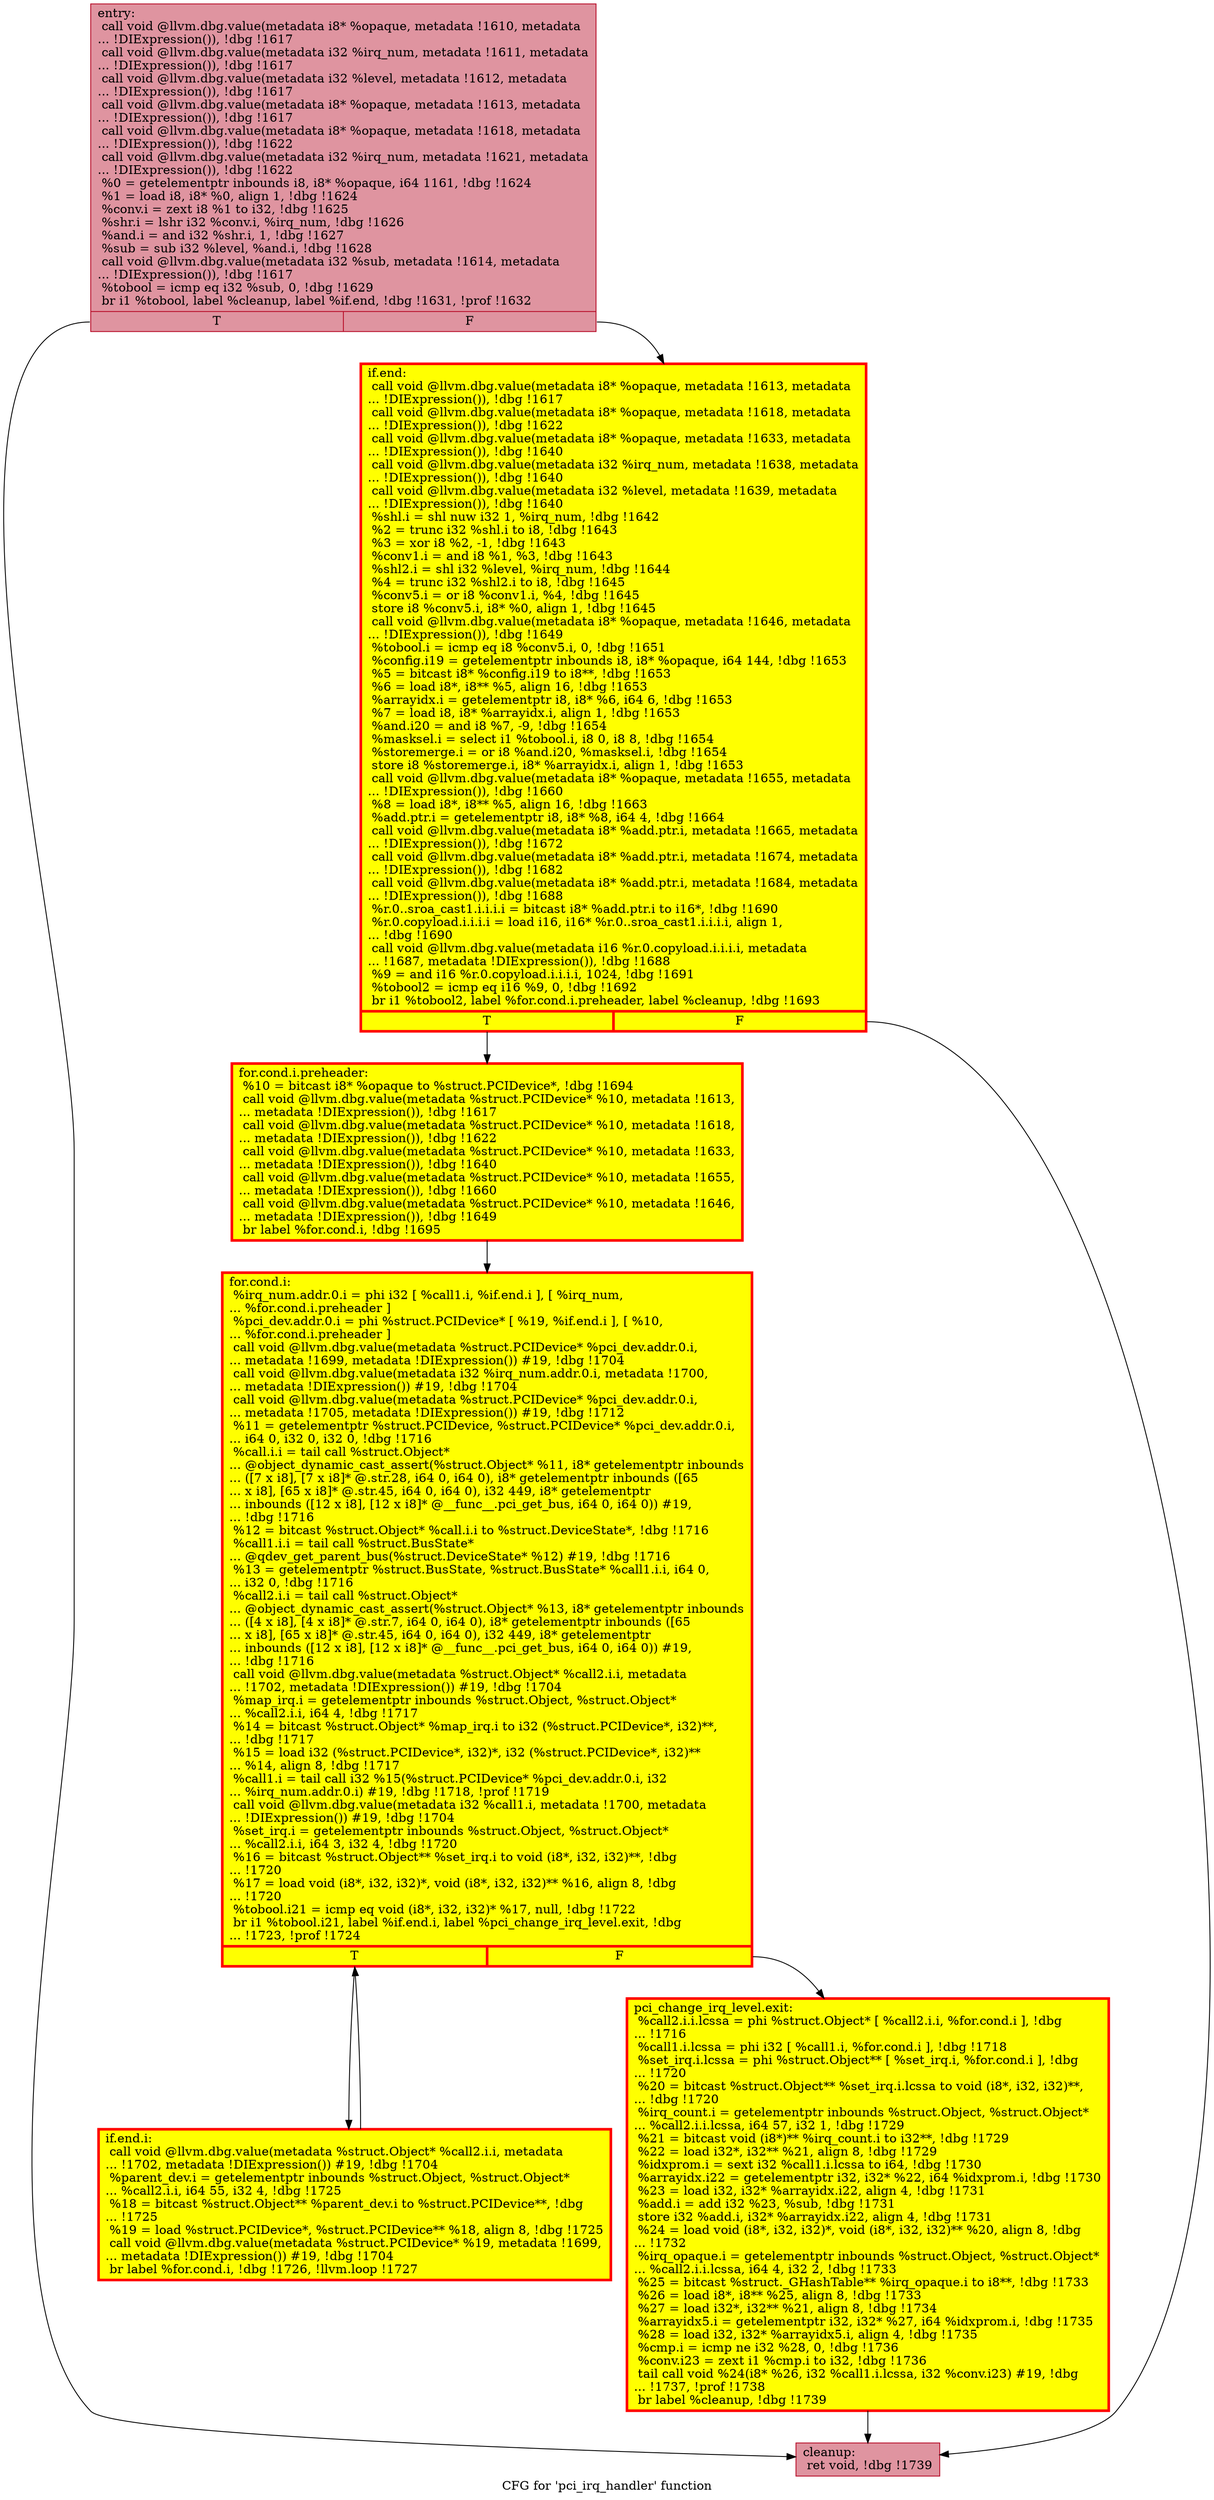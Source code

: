 digraph "CFG for 'pci_irq_handler' function" {
	label="CFG for 'pci_irq_handler' function";

	Node0x55ff9e4c3b50 [shape=record,color="#b70d28ff", style=filled, fillcolor="#b70d2870",label="{entry:\l  call void @llvm.dbg.value(metadata i8* %opaque, metadata !1610, metadata\l... !DIExpression()), !dbg !1617\l  call void @llvm.dbg.value(metadata i32 %irq_num, metadata !1611, metadata\l... !DIExpression()), !dbg !1617\l  call void @llvm.dbg.value(metadata i32 %level, metadata !1612, metadata\l... !DIExpression()), !dbg !1617\l  call void @llvm.dbg.value(metadata i8* %opaque, metadata !1613, metadata\l... !DIExpression()), !dbg !1617\l  call void @llvm.dbg.value(metadata i8* %opaque, metadata !1618, metadata\l... !DIExpression()), !dbg !1622\l  call void @llvm.dbg.value(metadata i32 %irq_num, metadata !1621, metadata\l... !DIExpression()), !dbg !1622\l  %0 = getelementptr inbounds i8, i8* %opaque, i64 1161, !dbg !1624\l  %1 = load i8, i8* %0, align 1, !dbg !1624\l  %conv.i = zext i8 %1 to i32, !dbg !1625\l  %shr.i = lshr i32 %conv.i, %irq_num, !dbg !1626\l  %and.i = and i32 %shr.i, 1, !dbg !1627\l  %sub = sub i32 %level, %and.i, !dbg !1628\l  call void @llvm.dbg.value(metadata i32 %sub, metadata !1614, metadata\l... !DIExpression()), !dbg !1617\l  %tobool = icmp eq i32 %sub, 0, !dbg !1629\l  br i1 %tobool, label %cleanup, label %if.end, !dbg !1631, !prof !1632\l|{<s0>T|<s1>F}}"];
	Node0x55ff9e4c3b50:s0 -> Node0x55ff9ef848a0;
	Node0x55ff9e4c3b50:s1 -> Node0x55ff9ef84300;
	Node0x55ff9ef84300 [shape=record,penwidth=3.0, style="filled", color="red", fillcolor="yellow",label="{if.end:                                           \l  call void @llvm.dbg.value(metadata i8* %opaque, metadata !1613, metadata\l... !DIExpression()), !dbg !1617\l  call void @llvm.dbg.value(metadata i8* %opaque, metadata !1618, metadata\l... !DIExpression()), !dbg !1622\l  call void @llvm.dbg.value(metadata i8* %opaque, metadata !1633, metadata\l... !DIExpression()), !dbg !1640\l  call void @llvm.dbg.value(metadata i32 %irq_num, metadata !1638, metadata\l... !DIExpression()), !dbg !1640\l  call void @llvm.dbg.value(metadata i32 %level, metadata !1639, metadata\l... !DIExpression()), !dbg !1640\l  %shl.i = shl nuw i32 1, %irq_num, !dbg !1642\l  %2 = trunc i32 %shl.i to i8, !dbg !1643\l  %3 = xor i8 %2, -1, !dbg !1643\l  %conv1.i = and i8 %1, %3, !dbg !1643\l  %shl2.i = shl i32 %level, %irq_num, !dbg !1644\l  %4 = trunc i32 %shl2.i to i8, !dbg !1645\l  %conv5.i = or i8 %conv1.i, %4, !dbg !1645\l  store i8 %conv5.i, i8* %0, align 1, !dbg !1645\l  call void @llvm.dbg.value(metadata i8* %opaque, metadata !1646, metadata\l... !DIExpression()), !dbg !1649\l  %tobool.i = icmp eq i8 %conv5.i, 0, !dbg !1651\l  %config.i19 = getelementptr inbounds i8, i8* %opaque, i64 144, !dbg !1653\l  %5 = bitcast i8* %config.i19 to i8**, !dbg !1653\l  %6 = load i8*, i8** %5, align 16, !dbg !1653\l  %arrayidx.i = getelementptr i8, i8* %6, i64 6, !dbg !1653\l  %7 = load i8, i8* %arrayidx.i, align 1, !dbg !1653\l  %and.i20 = and i8 %7, -9, !dbg !1654\l  %masksel.i = select i1 %tobool.i, i8 0, i8 8, !dbg !1654\l  %storemerge.i = or i8 %and.i20, %masksel.i, !dbg !1654\l  store i8 %storemerge.i, i8* %arrayidx.i, align 1, !dbg !1653\l  call void @llvm.dbg.value(metadata i8* %opaque, metadata !1655, metadata\l... !DIExpression()), !dbg !1660\l  %8 = load i8*, i8** %5, align 16, !dbg !1663\l  %add.ptr.i = getelementptr i8, i8* %8, i64 4, !dbg !1664\l  call void @llvm.dbg.value(metadata i8* %add.ptr.i, metadata !1665, metadata\l... !DIExpression()), !dbg !1672\l  call void @llvm.dbg.value(metadata i8* %add.ptr.i, metadata !1674, metadata\l... !DIExpression()), !dbg !1682\l  call void @llvm.dbg.value(metadata i8* %add.ptr.i, metadata !1684, metadata\l... !DIExpression()), !dbg !1688\l  %r.0..sroa_cast1.i.i.i.i = bitcast i8* %add.ptr.i to i16*, !dbg !1690\l  %r.0.copyload.i.i.i.i = load i16, i16* %r.0..sroa_cast1.i.i.i.i, align 1,\l... !dbg !1690\l  call void @llvm.dbg.value(metadata i16 %r.0.copyload.i.i.i.i, metadata\l... !1687, metadata !DIExpression()), !dbg !1688\l  %9 = and i16 %r.0.copyload.i.i.i.i, 1024, !dbg !1691\l  %tobool2 = icmp eq i16 %9, 0, !dbg !1692\l  br i1 %tobool2, label %for.cond.i.preheader, label %cleanup, !dbg !1693\l|{<s0>T|<s1>F}}"];
	Node0x55ff9ef84300:s0 -> Node0x55ff9f1d30c0;
	Node0x55ff9ef84300:s1 -> Node0x55ff9ef848a0;
	Node0x55ff9f1d30c0 [shape=record,penwidth=3.0, style="filled", color="red", fillcolor="yellow",label="{for.cond.i.preheader:                             \l  %10 = bitcast i8* %opaque to %struct.PCIDevice*, !dbg !1694\l  call void @llvm.dbg.value(metadata %struct.PCIDevice* %10, metadata !1613,\l... metadata !DIExpression()), !dbg !1617\l  call void @llvm.dbg.value(metadata %struct.PCIDevice* %10, metadata !1618,\l... metadata !DIExpression()), !dbg !1622\l  call void @llvm.dbg.value(metadata %struct.PCIDevice* %10, metadata !1633,\l... metadata !DIExpression()), !dbg !1640\l  call void @llvm.dbg.value(metadata %struct.PCIDevice* %10, metadata !1655,\l... metadata !DIExpression()), !dbg !1660\l  call void @llvm.dbg.value(metadata %struct.PCIDevice* %10, metadata !1646,\l... metadata !DIExpression()), !dbg !1649\l  br label %for.cond.i, !dbg !1695\l}"];
	Node0x55ff9f1d30c0 -> Node0x55ff9f09e6a0;
	Node0x55ff9f09e6a0 [shape=record,penwidth=3.0, style="filled", color="red", fillcolor="yellow",label="{for.cond.i:                                       \l  %irq_num.addr.0.i = phi i32 [ %call1.i, %if.end.i ], [ %irq_num,\l... %for.cond.i.preheader ]\l  %pci_dev.addr.0.i = phi %struct.PCIDevice* [ %19, %if.end.i ], [ %10,\l... %for.cond.i.preheader ]\l  call void @llvm.dbg.value(metadata %struct.PCIDevice* %pci_dev.addr.0.i,\l... metadata !1699, metadata !DIExpression()) #19, !dbg !1704\l  call void @llvm.dbg.value(metadata i32 %irq_num.addr.0.i, metadata !1700,\l... metadata !DIExpression()) #19, !dbg !1704\l  call void @llvm.dbg.value(metadata %struct.PCIDevice* %pci_dev.addr.0.i,\l... metadata !1705, metadata !DIExpression()) #19, !dbg !1712\l  %11 = getelementptr %struct.PCIDevice, %struct.PCIDevice* %pci_dev.addr.0.i,\l... i64 0, i32 0, i32 0, !dbg !1716\l  %call.i.i = tail call %struct.Object*\l... @object_dynamic_cast_assert(%struct.Object* %11, i8* getelementptr inbounds\l... ([7 x i8], [7 x i8]* @.str.28, i64 0, i64 0), i8* getelementptr inbounds ([65\l... x i8], [65 x i8]* @.str.45, i64 0, i64 0), i32 449, i8* getelementptr\l... inbounds ([12 x i8], [12 x i8]* @__func__.pci_get_bus, i64 0, i64 0)) #19,\l... !dbg !1716\l  %12 = bitcast %struct.Object* %call.i.i to %struct.DeviceState*, !dbg !1716\l  %call1.i.i = tail call %struct.BusState*\l... @qdev_get_parent_bus(%struct.DeviceState* %12) #19, !dbg !1716\l  %13 = getelementptr %struct.BusState, %struct.BusState* %call1.i.i, i64 0,\l... i32 0, !dbg !1716\l  %call2.i.i = tail call %struct.Object*\l... @object_dynamic_cast_assert(%struct.Object* %13, i8* getelementptr inbounds\l... ([4 x i8], [4 x i8]* @.str.7, i64 0, i64 0), i8* getelementptr inbounds ([65\l... x i8], [65 x i8]* @.str.45, i64 0, i64 0), i32 449, i8* getelementptr\l... inbounds ([12 x i8], [12 x i8]* @__func__.pci_get_bus, i64 0, i64 0)) #19,\l... !dbg !1716\l  call void @llvm.dbg.value(metadata %struct.Object* %call2.i.i, metadata\l... !1702, metadata !DIExpression()) #19, !dbg !1704\l  %map_irq.i = getelementptr inbounds %struct.Object, %struct.Object*\l... %call2.i.i, i64 4, !dbg !1717\l  %14 = bitcast %struct.Object* %map_irq.i to i32 (%struct.PCIDevice*, i32)**,\l... !dbg !1717\l  %15 = load i32 (%struct.PCIDevice*, i32)*, i32 (%struct.PCIDevice*, i32)**\l... %14, align 8, !dbg !1717\l  %call1.i = tail call i32 %15(%struct.PCIDevice* %pci_dev.addr.0.i, i32\l... %irq_num.addr.0.i) #19, !dbg !1718, !prof !1719\l  call void @llvm.dbg.value(metadata i32 %call1.i, metadata !1700, metadata\l... !DIExpression()) #19, !dbg !1704\l  %set_irq.i = getelementptr inbounds %struct.Object, %struct.Object*\l... %call2.i.i, i64 3, i32 4, !dbg !1720\l  %16 = bitcast %struct.Object** %set_irq.i to void (i8*, i32, i32)**, !dbg\l... !1720\l  %17 = load void (i8*, i32, i32)*, void (i8*, i32, i32)** %16, align 8, !dbg\l... !1720\l  %tobool.i21 = icmp eq void (i8*, i32, i32)* %17, null, !dbg !1722\l  br i1 %tobool.i21, label %if.end.i, label %pci_change_irq_level.exit, !dbg\l... !1723, !prof !1724\l|{<s0>T|<s1>F}}"];
	Node0x55ff9f09e6a0:s0 -> Node0x55ff9f0e9ba0;
	Node0x55ff9f09e6a0:s1 -> Node0x55ff9f1f1c30;
	Node0x55ff9f0e9ba0 [shape=record,penwidth=3.0, style="filled", color="red", fillcolor="yellow",label="{if.end.i:                                         \l  call void @llvm.dbg.value(metadata %struct.Object* %call2.i.i, metadata\l... !1702, metadata !DIExpression()) #19, !dbg !1704\l  %parent_dev.i = getelementptr inbounds %struct.Object, %struct.Object*\l... %call2.i.i, i64 55, i32 4, !dbg !1725\l  %18 = bitcast %struct.Object** %parent_dev.i to %struct.PCIDevice**, !dbg\l... !1725\l  %19 = load %struct.PCIDevice*, %struct.PCIDevice** %18, align 8, !dbg !1725\l  call void @llvm.dbg.value(metadata %struct.PCIDevice* %19, metadata !1699,\l... metadata !DIExpression()) #19, !dbg !1704\l  br label %for.cond.i, !dbg !1726, !llvm.loop !1727\l}"];
	Node0x55ff9f0e9ba0 -> Node0x55ff9f09e6a0;
	Node0x55ff9f1f1c30 [shape=record,penwidth=3.0, style="filled", color="red", fillcolor="yellow",label="{pci_change_irq_level.exit:                        \l  %call2.i.i.lcssa = phi %struct.Object* [ %call2.i.i, %for.cond.i ], !dbg\l... !1716\l  %call1.i.lcssa = phi i32 [ %call1.i, %for.cond.i ], !dbg !1718\l  %set_irq.i.lcssa = phi %struct.Object** [ %set_irq.i, %for.cond.i ], !dbg\l... !1720\l  %20 = bitcast %struct.Object** %set_irq.i.lcssa to void (i8*, i32, i32)**,\l... !dbg !1720\l  %irq_count.i = getelementptr inbounds %struct.Object, %struct.Object*\l... %call2.i.i.lcssa, i64 57, i32 1, !dbg !1729\l  %21 = bitcast void (i8*)** %irq_count.i to i32**, !dbg !1729\l  %22 = load i32*, i32** %21, align 8, !dbg !1729\l  %idxprom.i = sext i32 %call1.i.lcssa to i64, !dbg !1730\l  %arrayidx.i22 = getelementptr i32, i32* %22, i64 %idxprom.i, !dbg !1730\l  %23 = load i32, i32* %arrayidx.i22, align 4, !dbg !1731\l  %add.i = add i32 %23, %sub, !dbg !1731\l  store i32 %add.i, i32* %arrayidx.i22, align 4, !dbg !1731\l  %24 = load void (i8*, i32, i32)*, void (i8*, i32, i32)** %20, align 8, !dbg\l... !1732\l  %irq_opaque.i = getelementptr inbounds %struct.Object, %struct.Object*\l... %call2.i.i.lcssa, i64 4, i32 2, !dbg !1733\l  %25 = bitcast %struct._GHashTable** %irq_opaque.i to i8**, !dbg !1733\l  %26 = load i8*, i8** %25, align 8, !dbg !1733\l  %27 = load i32*, i32** %21, align 8, !dbg !1734\l  %arrayidx5.i = getelementptr i32, i32* %27, i64 %idxprom.i, !dbg !1735\l  %28 = load i32, i32* %arrayidx5.i, align 4, !dbg !1735\l  %cmp.i = icmp ne i32 %28, 0, !dbg !1736\l  %conv.i23 = zext i1 %cmp.i to i32, !dbg !1736\l  tail call void %24(i8* %26, i32 %call1.i.lcssa, i32 %conv.i23) #19, !dbg\l... !1737, !prof !1738\l  br label %cleanup, !dbg !1739\l}"];
	Node0x55ff9f1f1c30 -> Node0x55ff9ef848a0;
	Node0x55ff9ef848a0 [shape=record,color="#b70d28ff", style=filled, fillcolor="#b70d2870",label="{cleanup:                                          \l  ret void, !dbg !1739\l}"];
}
